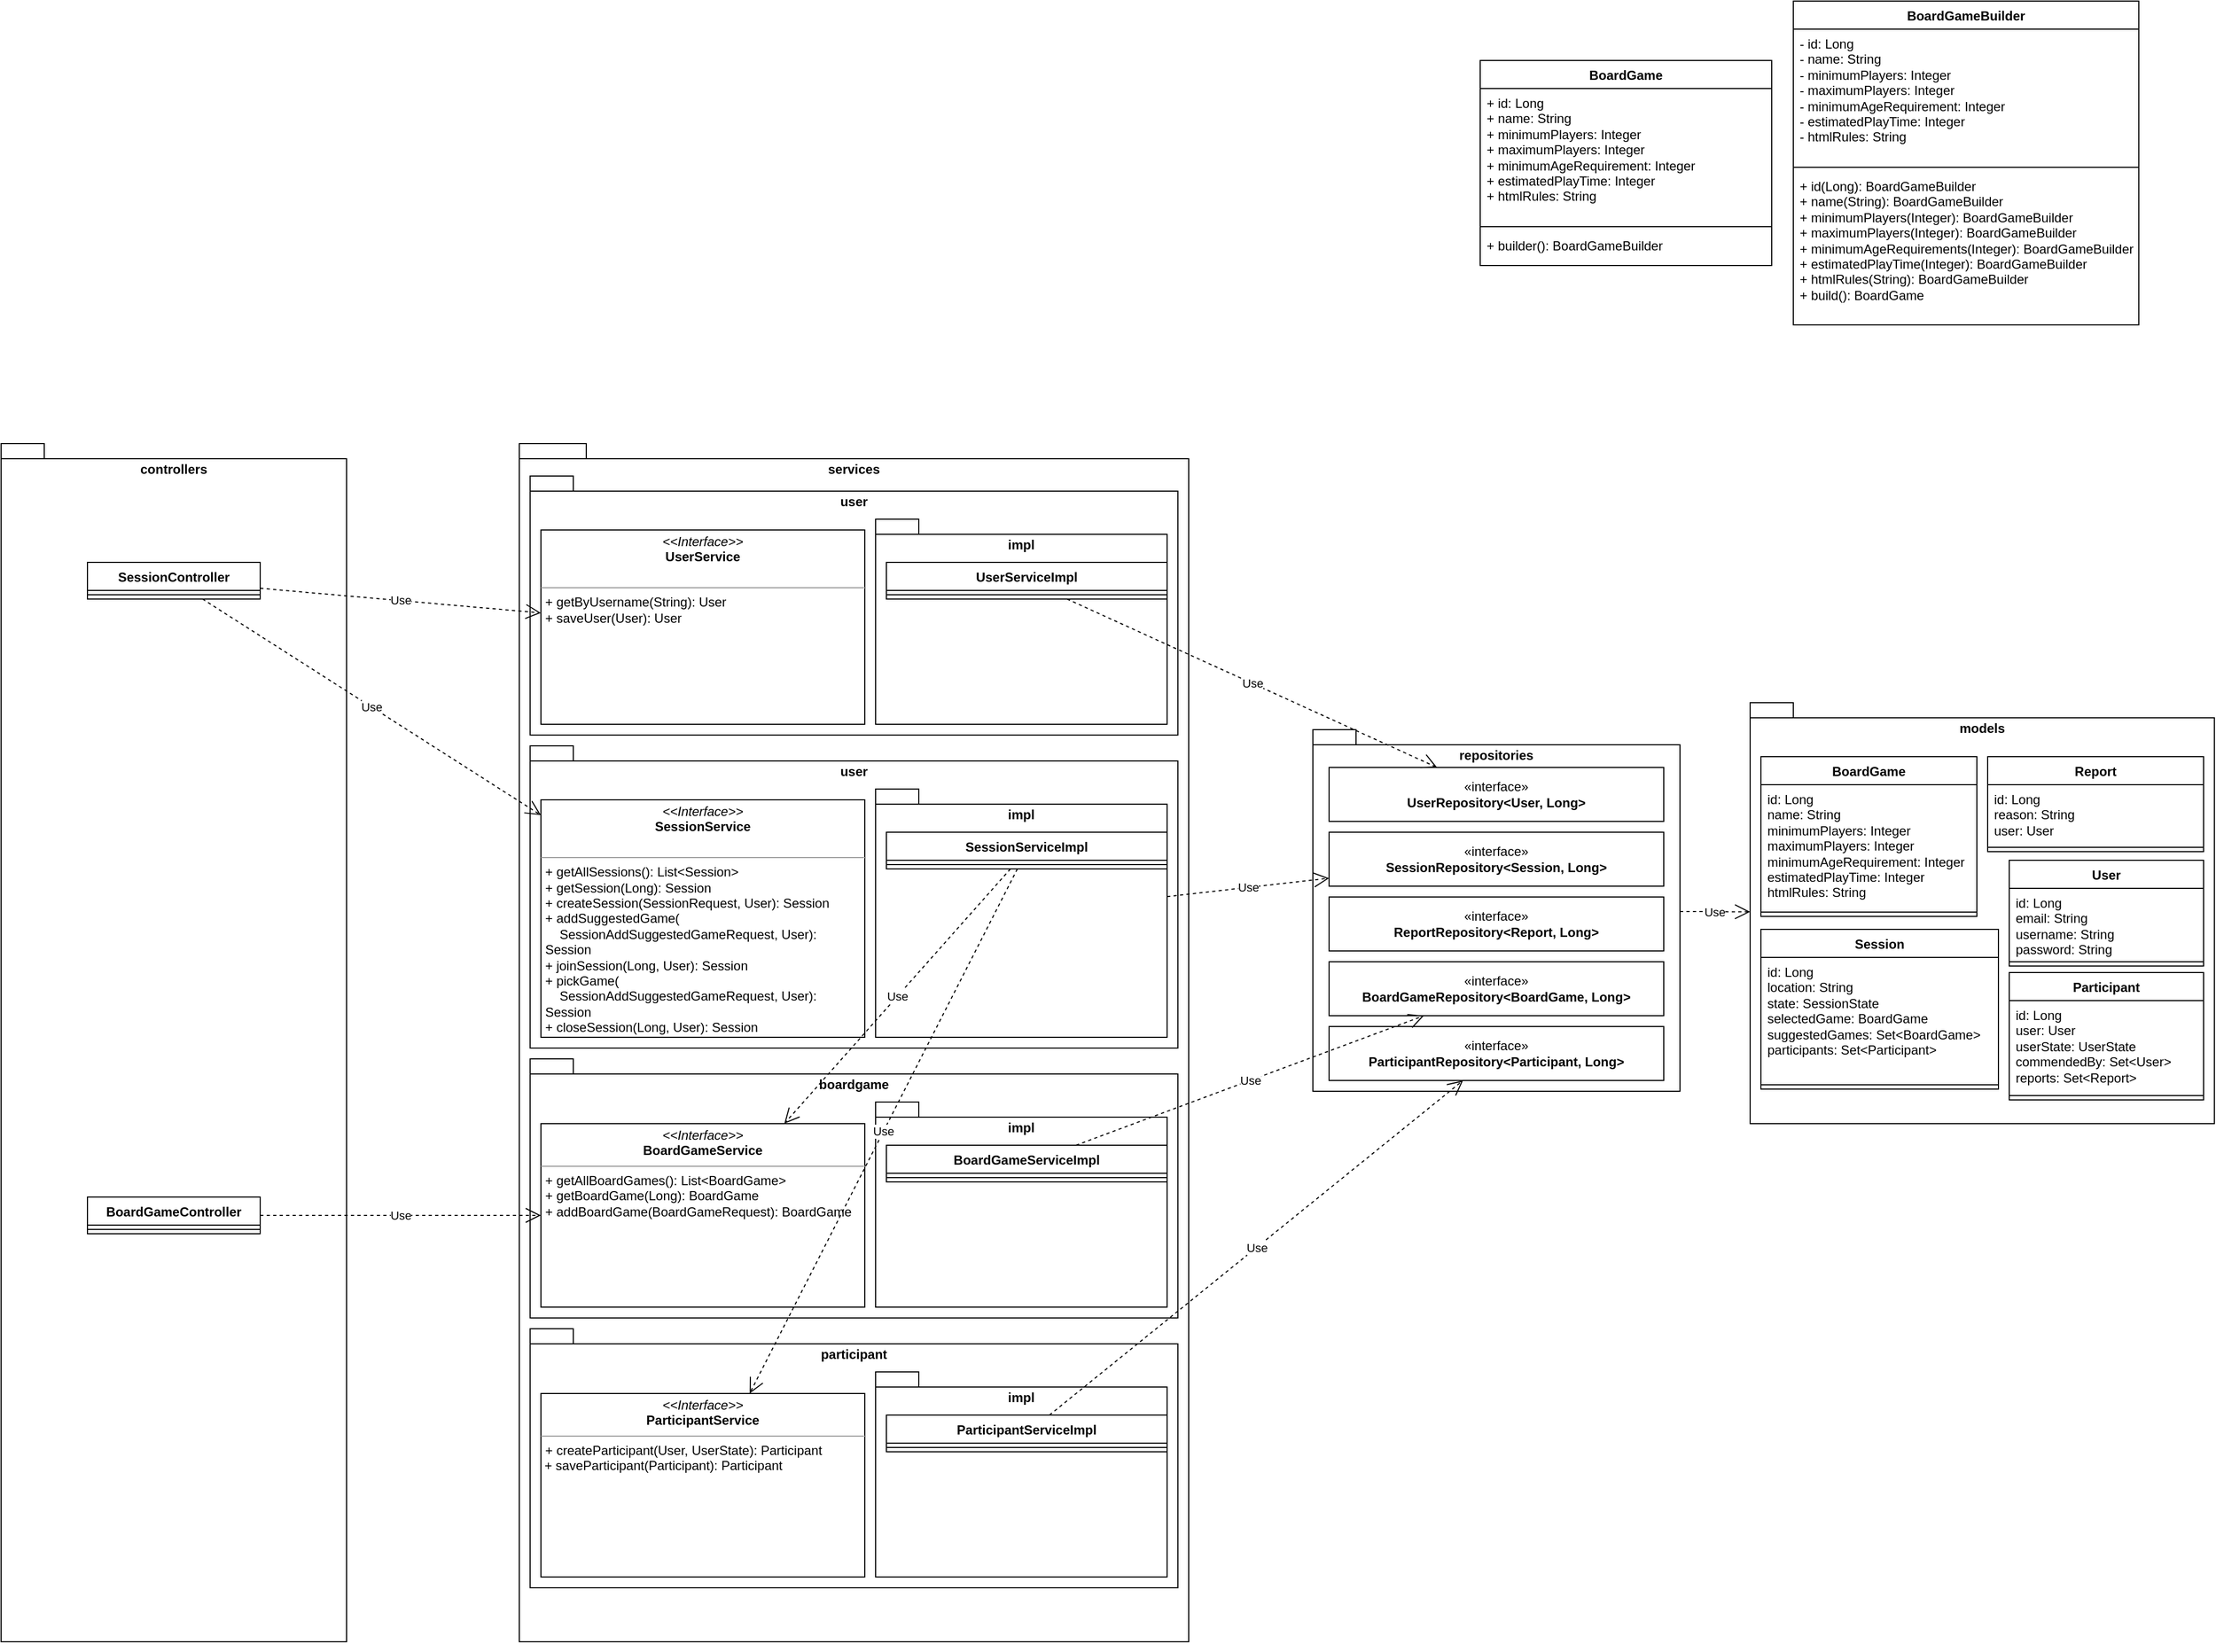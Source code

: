 <mxfile version="22.1.18" type="google">
  <diagram name="Page-1" id="wmEs5oHioH4SPNmMPCrg">
    <mxGraphModel grid="1" page="1" gridSize="10" guides="1" tooltips="1" connect="1" arrows="1" fold="1" pageScale="1" pageWidth="850" pageHeight="1100" math="0" shadow="0">
      <root>
        <mxCell id="0" />
        <mxCell id="1" parent="0" />
        <mxCell id="YdTNcCDTjjuWeTPVEUFv-1" value="controllers" style="shape=folder;fontStyle=1;spacingTop=10;tabWidth=40;tabHeight=14;tabPosition=left;html=1;whiteSpace=wrap;verticalAlign=top;" vertex="1" parent="1">
          <mxGeometry x="-960" y="310" width="320" height="1110" as="geometry" />
        </mxCell>
        <mxCell id="YdTNcCDTjjuWeTPVEUFv-2" value="models" style="shape=folder;fontStyle=1;spacingTop=10;tabWidth=40;tabHeight=14;tabPosition=left;html=1;whiteSpace=wrap;verticalAlign=top;" vertex="1" parent="1">
          <mxGeometry x="660" y="550" width="430" height="390" as="geometry" />
        </mxCell>
        <mxCell id="YdTNcCDTjjuWeTPVEUFv-3" value="services" style="shape=folder;fontStyle=1;spacingTop=10;tabWidth=40;tabHeight=14;tabPosition=left;html=1;whiteSpace=wrap;verticalAlign=top;" vertex="1" parent="1">
          <mxGeometry x="-480" y="310" width="620" height="1110" as="geometry" />
        </mxCell>
        <mxCell id="YdTNcCDTjjuWeTPVEUFv-4" value="repositories" style="shape=folder;fontStyle=1;spacingTop=10;tabWidth=40;tabHeight=14;tabPosition=left;html=1;whiteSpace=wrap;verticalAlign=top;" vertex="1" parent="1">
          <mxGeometry x="255" y="575" width="340" height="335" as="geometry" />
        </mxCell>
        <mxCell id="YdTNcCDTjjuWeTPVEUFv-5" value="BoardGame&lt;br&gt;" style="swimlane;fontStyle=1;align=center;verticalAlign=top;childLayout=stackLayout;horizontal=1;startSize=26;horizontalStack=0;resizeParent=1;resizeParentMax=0;resizeLast=0;collapsible=1;marginBottom=0;whiteSpace=wrap;html=1;" vertex="1" parent="1">
          <mxGeometry x="670" y="600" width="200" height="148" as="geometry" />
        </mxCell>
        <mxCell id="YdTNcCDTjjuWeTPVEUFv-6" value="id: Long&lt;br&gt;name: String&lt;br&gt;minimumPlayers: Integer&lt;br&gt;maximumPlayers: Integer&lt;br&gt;minimumAgeRequirement: Integer&lt;br&gt;estimatedPlayTime: Integer&lt;br&gt;htmlRules: String" style="text;strokeColor=none;fillColor=none;align=left;verticalAlign=top;spacingLeft=4;spacingRight=4;overflow=hidden;rotatable=0;points=[[0,0.5],[1,0.5]];portConstraint=eastwest;whiteSpace=wrap;html=1;" vertex="1" parent="YdTNcCDTjjuWeTPVEUFv-5">
          <mxGeometry y="26" width="200" height="114" as="geometry" />
        </mxCell>
        <mxCell id="YdTNcCDTjjuWeTPVEUFv-7" value="" style="line;strokeWidth=1;fillColor=none;align=left;verticalAlign=middle;spacingTop=-1;spacingLeft=3;spacingRight=3;rotatable=0;labelPosition=right;points=[];portConstraint=eastwest;strokeColor=inherit;" vertex="1" parent="YdTNcCDTjjuWeTPVEUFv-5">
          <mxGeometry y="140" width="200" height="8" as="geometry" />
        </mxCell>
        <mxCell id="YdTNcCDTjjuWeTPVEUFv-13" value="Participant" style="swimlane;fontStyle=1;align=center;verticalAlign=top;childLayout=stackLayout;horizontal=1;startSize=26;horizontalStack=0;resizeParent=1;resizeParentMax=0;resizeLast=0;collapsible=1;marginBottom=0;whiteSpace=wrap;html=1;" vertex="1" parent="1">
          <mxGeometry x="900" y="800" width="180" height="118" as="geometry" />
        </mxCell>
        <mxCell id="YdTNcCDTjjuWeTPVEUFv-14" value="id: Long&lt;br&gt;user: User&lt;br&gt;userState: UserState&lt;br&gt;commendedBy: Set&amp;lt;User&amp;gt;&lt;br&gt;reports: Set&amp;lt;Report&amp;gt;" style="text;strokeColor=none;fillColor=none;align=left;verticalAlign=top;spacingLeft=4;spacingRight=4;overflow=hidden;rotatable=0;points=[[0,0.5],[1,0.5]];portConstraint=eastwest;whiteSpace=wrap;html=1;" vertex="1" parent="YdTNcCDTjjuWeTPVEUFv-13">
          <mxGeometry y="26" width="180" height="84" as="geometry" />
        </mxCell>
        <mxCell id="YdTNcCDTjjuWeTPVEUFv-15" value="" style="line;strokeWidth=1;fillColor=none;align=left;verticalAlign=middle;spacingTop=-1;spacingLeft=3;spacingRight=3;rotatable=0;labelPosition=right;points=[];portConstraint=eastwest;strokeColor=inherit;" vertex="1" parent="YdTNcCDTjjuWeTPVEUFv-13">
          <mxGeometry y="110" width="180" height="8" as="geometry" />
        </mxCell>
        <mxCell id="YdTNcCDTjjuWeTPVEUFv-16" value="Report" style="swimlane;fontStyle=1;align=center;verticalAlign=top;childLayout=stackLayout;horizontal=1;startSize=26;horizontalStack=0;resizeParent=1;resizeParentMax=0;resizeLast=0;collapsible=1;marginBottom=0;whiteSpace=wrap;html=1;" vertex="1" parent="1">
          <mxGeometry x="880" y="600" width="200" height="88" as="geometry" />
        </mxCell>
        <mxCell id="YdTNcCDTjjuWeTPVEUFv-17" value="id: Long&lt;br&gt;reason: String&lt;br&gt;user: User" style="text;strokeColor=none;fillColor=none;align=left;verticalAlign=top;spacingLeft=4;spacingRight=4;overflow=hidden;rotatable=0;points=[[0,0.5],[1,0.5]];portConstraint=eastwest;whiteSpace=wrap;html=1;" vertex="1" parent="YdTNcCDTjjuWeTPVEUFv-16">
          <mxGeometry y="26" width="200" height="54" as="geometry" />
        </mxCell>
        <mxCell id="YdTNcCDTjjuWeTPVEUFv-18" value="" style="line;strokeWidth=1;fillColor=none;align=left;verticalAlign=middle;spacingTop=-1;spacingLeft=3;spacingRight=3;rotatable=0;labelPosition=right;points=[];portConstraint=eastwest;strokeColor=inherit;" vertex="1" parent="YdTNcCDTjjuWeTPVEUFv-16">
          <mxGeometry y="80" width="200" height="8" as="geometry" />
        </mxCell>
        <mxCell id="YdTNcCDTjjuWeTPVEUFv-19" value="Session" style="swimlane;fontStyle=1;align=center;verticalAlign=top;childLayout=stackLayout;horizontal=1;startSize=26;horizontalStack=0;resizeParent=1;resizeParentMax=0;resizeLast=0;collapsible=1;marginBottom=0;whiteSpace=wrap;html=1;" vertex="1" parent="1">
          <mxGeometry x="670" y="760" width="220" height="148" as="geometry" />
        </mxCell>
        <mxCell id="YdTNcCDTjjuWeTPVEUFv-20" value="id: Long&lt;br&gt;location: String&lt;br&gt;state: SessionState&lt;br&gt;selectedGame: BoardGame&lt;br&gt;suggestedGames: Set&amp;lt;BoardGame&amp;gt;&lt;br&gt;participants: Set&amp;lt;Participant&amp;gt;" style="text;strokeColor=none;fillColor=none;align=left;verticalAlign=top;spacingLeft=4;spacingRight=4;overflow=hidden;rotatable=0;points=[[0,0.5],[1,0.5]];portConstraint=eastwest;whiteSpace=wrap;html=1;" vertex="1" parent="YdTNcCDTjjuWeTPVEUFv-19">
          <mxGeometry y="26" width="220" height="114" as="geometry" />
        </mxCell>
        <mxCell id="YdTNcCDTjjuWeTPVEUFv-21" value="" style="line;strokeWidth=1;fillColor=none;align=left;verticalAlign=middle;spacingTop=-1;spacingLeft=3;spacingRight=3;rotatable=0;labelPosition=right;points=[];portConstraint=eastwest;strokeColor=inherit;" vertex="1" parent="YdTNcCDTjjuWeTPVEUFv-19">
          <mxGeometry y="140" width="220" height="8" as="geometry" />
        </mxCell>
        <mxCell id="YdTNcCDTjjuWeTPVEUFv-23" value="User" style="swimlane;fontStyle=1;align=center;verticalAlign=top;childLayout=stackLayout;horizontal=1;startSize=26;horizontalStack=0;resizeParent=1;resizeParentMax=0;resizeLast=0;collapsible=1;marginBottom=0;whiteSpace=wrap;html=1;" vertex="1" parent="1">
          <mxGeometry x="900" y="696" width="180" height="98" as="geometry" />
        </mxCell>
        <mxCell id="YdTNcCDTjjuWeTPVEUFv-24" value="id: Long&lt;br&gt;email: String&lt;br&gt;username: String&lt;br&gt;password: String" style="text;strokeColor=none;fillColor=none;align=left;verticalAlign=top;spacingLeft=4;spacingRight=4;overflow=hidden;rotatable=0;points=[[0,0.5],[1,0.5]];portConstraint=eastwest;whiteSpace=wrap;html=1;" vertex="1" parent="YdTNcCDTjjuWeTPVEUFv-23">
          <mxGeometry y="26" width="180" height="64" as="geometry" />
        </mxCell>
        <mxCell id="YdTNcCDTjjuWeTPVEUFv-25" value="" style="line;strokeWidth=1;fillColor=none;align=left;verticalAlign=middle;spacingTop=-1;spacingLeft=3;spacingRight=3;rotatable=0;labelPosition=right;points=[];portConstraint=eastwest;strokeColor=inherit;" vertex="1" parent="YdTNcCDTjjuWeTPVEUFv-23">
          <mxGeometry y="90" width="180" height="8" as="geometry" />
        </mxCell>
        <mxCell id="YdTNcCDTjjuWeTPVEUFv-26" value="Use" style="endArrow=open;endSize=12;dashed=1;html=1;rounded=0;" edge="1" parent="1" source="YdTNcCDTjjuWeTPVEUFv-4" target="YdTNcCDTjjuWeTPVEUFv-2">
          <mxGeometry width="160" relative="1" as="geometry">
            <mxPoint x="350" y="770" as="sourcePoint" />
            <mxPoint x="510" y="770" as="targetPoint" />
          </mxGeometry>
        </mxCell>
        <mxCell id="YdTNcCDTjjuWeTPVEUFv-27" value="«interface»&lt;br&gt;&lt;b&gt;BoardGameRepository&amp;lt;BoardGame, Long&amp;gt;&lt;/b&gt;" style="html=1;whiteSpace=wrap;" vertex="1" parent="1">
          <mxGeometry x="270" y="790" width="310" height="50" as="geometry" />
        </mxCell>
        <mxCell id="YdTNcCDTjjuWeTPVEUFv-28" value="«interface»&lt;br&gt;&lt;b&gt;ParticipantRepository&amp;lt;Participant, Long&amp;gt;&lt;/b&gt;" style="html=1;whiteSpace=wrap;" vertex="1" parent="1">
          <mxGeometry x="270" y="850" width="310" height="50" as="geometry" />
        </mxCell>
        <mxCell id="YdTNcCDTjjuWeTPVEUFv-29" value="«interface»&lt;br&gt;&lt;b&gt;ReportRepository&amp;lt;Report, Long&amp;gt;&lt;/b&gt;" style="html=1;whiteSpace=wrap;" vertex="1" parent="1">
          <mxGeometry x="270" y="730" width="310" height="50" as="geometry" />
        </mxCell>
        <mxCell id="YdTNcCDTjjuWeTPVEUFv-30" value="«interface»&lt;br&gt;&lt;b&gt;SessionRepository&amp;lt;Session, Long&amp;gt;&lt;/b&gt;" style="html=1;whiteSpace=wrap;" vertex="1" parent="1">
          <mxGeometry x="270" y="670" width="310" height="50" as="geometry" />
        </mxCell>
        <mxCell id="YdTNcCDTjjuWeTPVEUFv-31" value="«interface»&lt;br&gt;&lt;b&gt;UserRepository&amp;lt;User, Long&amp;gt;&lt;/b&gt;" style="html=1;whiteSpace=wrap;" vertex="1" parent="1">
          <mxGeometry x="270" y="610" width="310" height="50" as="geometry" />
        </mxCell>
        <mxCell id="YdTNcCDTjjuWeTPVEUFv-32" value="boardgame" style="shape=folder;fontStyle=1;spacingTop=10;tabWidth=40;tabHeight=14;tabPosition=left;html=1;whiteSpace=wrap;verticalAlign=top;" vertex="1" parent="1">
          <mxGeometry x="-470" y="880" width="600" height="240" as="geometry" />
        </mxCell>
        <mxCell id="YdTNcCDTjjuWeTPVEUFv-35" value="&lt;p style=&quot;margin:0px;margin-top:4px;text-align:center;&quot;&gt;&lt;i&gt;&amp;lt;&amp;lt;Interface&amp;gt;&amp;gt;&lt;/i&gt;&lt;br&gt;&lt;b&gt;BoardGameService&lt;/b&gt;&lt;/p&gt;&lt;hr size=&quot;1&quot;&gt;&lt;p style=&quot;margin:0px;margin-left:4px;&quot;&gt;&lt;/p&gt;&lt;p style=&quot;margin:0px;margin-left:4px;&quot;&gt;+ getAllBoardGames(): List&amp;lt;BoardGame&amp;gt;&lt;br&gt;+ getBoardGame(Long): BoardGame&lt;/p&gt;&lt;p style=&quot;margin:0px;margin-left:4px;&quot;&gt;&lt;span style=&quot;background-color: initial;&quot;&gt;+ addBoardGame(BoardGameRequest): BoardGame&lt;/span&gt;&lt;/p&gt;" style="verticalAlign=top;align=left;overflow=fill;fontSize=12;fontFamily=Helvetica;html=1;whiteSpace=wrap;" vertex="1" parent="1">
          <mxGeometry x="-460" y="940" width="300" height="170" as="geometry" />
        </mxCell>
        <mxCell id="YdTNcCDTjjuWeTPVEUFv-36" value="impl" style="shape=folder;fontStyle=1;spacingTop=10;tabWidth=40;tabHeight=14;tabPosition=left;html=1;whiteSpace=wrap;verticalAlign=top;" vertex="1" parent="1">
          <mxGeometry x="-150" y="920" width="270" height="190" as="geometry" />
        </mxCell>
        <mxCell id="YdTNcCDTjjuWeTPVEUFv-37" value="BoardGameServiceImpl" style="swimlane;fontStyle=1;align=center;verticalAlign=top;childLayout=stackLayout;horizontal=1;startSize=26;horizontalStack=0;resizeParent=1;resizeParentMax=0;resizeLast=0;collapsible=1;marginBottom=0;whiteSpace=wrap;html=1;" vertex="1" parent="1">
          <mxGeometry x="-140" y="960" width="260" height="34" as="geometry" />
        </mxCell>
        <mxCell id="YdTNcCDTjjuWeTPVEUFv-39" value="" style="line;strokeWidth=1;fillColor=none;align=left;verticalAlign=middle;spacingTop=-1;spacingLeft=3;spacingRight=3;rotatable=0;labelPosition=right;points=[];portConstraint=eastwest;strokeColor=inherit;" vertex="1" parent="YdTNcCDTjjuWeTPVEUFv-37">
          <mxGeometry y="26" width="260" height="8" as="geometry" />
        </mxCell>
        <mxCell id="YdTNcCDTjjuWeTPVEUFv-41" value="Use" style="endArrow=open;endSize=12;dashed=1;html=1;rounded=0;" edge="1" parent="1" source="YdTNcCDTjjuWeTPVEUFv-37" target="YdTNcCDTjjuWeTPVEUFv-27">
          <mxGeometry width="160" relative="1" as="geometry">
            <mxPoint x="10" y="630" as="sourcePoint" />
            <mxPoint x="170" y="630" as="targetPoint" />
          </mxGeometry>
        </mxCell>
        <mxCell id="YdTNcCDTjjuWeTPVEUFv-42" value="user" style="shape=folder;fontStyle=1;spacingTop=10;tabWidth=40;tabHeight=14;tabPosition=left;html=1;whiteSpace=wrap;verticalAlign=top;" vertex="1" parent="1">
          <mxGeometry x="-470" y="340" width="600" height="240" as="geometry" />
        </mxCell>
        <mxCell id="YdTNcCDTjjuWeTPVEUFv-43" value="&lt;p style=&quot;margin:0px;margin-top:4px;text-align:center;&quot;&gt;&lt;i&gt;&amp;lt;&amp;lt;Interface&amp;gt;&amp;gt;&lt;/i&gt;&lt;br&gt;&lt;b&gt;UserService&lt;/b&gt;&lt;/p&gt;&lt;br&gt;&lt;hr size=&quot;1&quot;&gt;&lt;p style=&quot;margin:0px;margin-left:4px;&quot;&gt;+ getByUsername(String): User&lt;br&gt;+ saveUser(User): User&lt;/p&gt;" style="verticalAlign=top;align=left;overflow=fill;fontSize=12;fontFamily=Helvetica;html=1;whiteSpace=wrap;" vertex="1" parent="1">
          <mxGeometry x="-460" y="390" width="300" height="180" as="geometry" />
        </mxCell>
        <mxCell id="YdTNcCDTjjuWeTPVEUFv-44" value="impl" style="shape=folder;fontStyle=1;spacingTop=10;tabWidth=40;tabHeight=14;tabPosition=left;html=1;whiteSpace=wrap;verticalAlign=top;" vertex="1" parent="1">
          <mxGeometry x="-150" y="380" width="270" height="190" as="geometry" />
        </mxCell>
        <mxCell id="YdTNcCDTjjuWeTPVEUFv-45" value="UserServiceImpl" style="swimlane;fontStyle=1;align=center;verticalAlign=top;childLayout=stackLayout;horizontal=1;startSize=26;horizontalStack=0;resizeParent=1;resizeParentMax=0;resizeLast=0;collapsible=1;marginBottom=0;whiteSpace=wrap;html=1;" vertex="1" parent="1">
          <mxGeometry x="-140" y="420" width="260" height="34" as="geometry" />
        </mxCell>
        <mxCell id="YdTNcCDTjjuWeTPVEUFv-46" value="" style="line;strokeWidth=1;fillColor=none;align=left;verticalAlign=middle;spacingTop=-1;spacingLeft=3;spacingRight=3;rotatable=0;labelPosition=right;points=[];portConstraint=eastwest;strokeColor=inherit;" vertex="1" parent="YdTNcCDTjjuWeTPVEUFv-45">
          <mxGeometry y="26" width="260" height="8" as="geometry" />
        </mxCell>
        <mxCell id="YdTNcCDTjjuWeTPVEUFv-47" value="Use" style="endArrow=open;endSize=12;dashed=1;html=1;rounded=0;" edge="1" parent="1" source="YdTNcCDTjjuWeTPVEUFv-45" target="YdTNcCDTjjuWeTPVEUFv-31">
          <mxGeometry width="160" relative="1" as="geometry">
            <mxPoint x="-240" y="670" as="sourcePoint" />
            <mxPoint x="-80" y="670" as="targetPoint" />
          </mxGeometry>
        </mxCell>
        <mxCell id="YdTNcCDTjjuWeTPVEUFv-48" value="user" style="shape=folder;fontStyle=1;spacingTop=10;tabWidth=40;tabHeight=14;tabPosition=left;html=1;whiteSpace=wrap;verticalAlign=top;" vertex="1" parent="1">
          <mxGeometry x="-470" y="590" width="600" height="280" as="geometry" />
        </mxCell>
        <mxCell id="YdTNcCDTjjuWeTPVEUFv-49" value="&lt;p style=&quot;margin:0px;margin-top:4px;text-align:center;&quot;&gt;&lt;i&gt;&amp;lt;&amp;lt;Interface&amp;gt;&amp;gt;&lt;/i&gt;&lt;br&gt;&lt;b&gt;SessionService&lt;/b&gt;&lt;/p&gt;&lt;br&gt;&lt;hr size=&quot;1&quot;&gt;&lt;p style=&quot;margin:0px;margin-left:4px;&quot;&gt;+ getAllSessions(): List&amp;lt;Session&amp;gt;&lt;br&gt;+ getSession(Long): Session&lt;/p&gt;&lt;p style=&quot;margin:0px;margin-left:4px;&quot;&gt;+&amp;nbsp;createSession(SessionRequest, User): Session&lt;/p&gt;&lt;p style=&quot;margin:0px;margin-left:4px;&quot;&gt;+&amp;nbsp;addSuggestedGame(&lt;/p&gt;&lt;p style=&quot;margin:0px;margin-left:4px;&quot;&gt;&lt;span style=&quot;&quot;&gt;&lt;span style=&quot;&quot;&gt;&amp;nbsp;&amp;nbsp;&amp;nbsp;&amp;nbsp;&lt;/span&gt;&lt;/span&gt;SessionAddSuggestedGameRequest, User): Session&lt;/p&gt;&lt;p style=&quot;margin:0px;margin-left:4px;&quot;&gt;+&amp;nbsp;joinSession(Long, User): Session&lt;/p&gt;&lt;p style=&quot;margin:0px;margin-left:4px;&quot;&gt;+ pickGame(&lt;/p&gt;&lt;p style=&quot;margin:0px;margin-left:4px;&quot;&gt;&amp;nbsp; &amp;nbsp; SessionAddSuggestedGameRequest, User): Session&lt;/p&gt;&lt;p style=&quot;margin:0px;margin-left:4px;&quot;&gt;+&amp;nbsp;closeSession(Long, User): Session&lt;/p&gt;" style="verticalAlign=top;align=left;overflow=fill;fontSize=12;fontFamily=Helvetica;html=1;whiteSpace=wrap;" vertex="1" parent="1">
          <mxGeometry x="-460" y="640" width="300" height="220" as="geometry" />
        </mxCell>
        <mxCell id="YdTNcCDTjjuWeTPVEUFv-50" value="impl" style="shape=folder;fontStyle=1;spacingTop=10;tabWidth=40;tabHeight=14;tabPosition=left;html=1;whiteSpace=wrap;verticalAlign=top;" vertex="1" parent="1">
          <mxGeometry x="-150" y="630" width="270" height="230" as="geometry" />
        </mxCell>
        <mxCell id="YdTNcCDTjjuWeTPVEUFv-51" value="SessionServiceImpl" style="swimlane;fontStyle=1;align=center;verticalAlign=top;childLayout=stackLayout;horizontal=1;startSize=26;horizontalStack=0;resizeParent=1;resizeParentMax=0;resizeLast=0;collapsible=1;marginBottom=0;whiteSpace=wrap;html=1;" vertex="1" parent="1">
          <mxGeometry x="-140" y="670" width="260" height="34" as="geometry" />
        </mxCell>
        <mxCell id="YdTNcCDTjjuWeTPVEUFv-52" value="" style="line;strokeWidth=1;fillColor=none;align=left;verticalAlign=middle;spacingTop=-1;spacingLeft=3;spacingRight=3;rotatable=0;labelPosition=right;points=[];portConstraint=eastwest;strokeColor=inherit;" vertex="1" parent="YdTNcCDTjjuWeTPVEUFv-51">
          <mxGeometry y="26" width="260" height="8" as="geometry" />
        </mxCell>
        <mxCell id="YdTNcCDTjjuWeTPVEUFv-53" value="Use" style="endArrow=open;endSize=12;dashed=1;html=1;rounded=0;" edge="1" parent="1" source="YdTNcCDTjjuWeTPVEUFv-50" target="YdTNcCDTjjuWeTPVEUFv-30">
          <mxGeometry width="160" relative="1" as="geometry">
            <mxPoint x="-140" y="860" as="sourcePoint" />
            <mxPoint x="20" y="860" as="targetPoint" />
          </mxGeometry>
        </mxCell>
        <mxCell id="YdTNcCDTjjuWeTPVEUFv-54" value="participant" style="shape=folder;fontStyle=1;spacingTop=10;tabWidth=40;tabHeight=14;tabPosition=left;html=1;whiteSpace=wrap;verticalAlign=top;" vertex="1" parent="1">
          <mxGeometry x="-470" y="1130" width="600" height="240" as="geometry" />
        </mxCell>
        <mxCell id="YdTNcCDTjjuWeTPVEUFv-55" value="&lt;p style=&quot;margin:0px;margin-top:4px;text-align:center;&quot;&gt;&lt;i&gt;&amp;lt;&amp;lt;Interface&amp;gt;&amp;gt;&lt;/i&gt;&lt;br&gt;&lt;b&gt;ParticipantService&lt;/b&gt;&lt;/p&gt;&lt;hr size=&quot;1&quot;&gt;&lt;p style=&quot;margin:0px;margin-left:4px;&quot;&gt;&lt;/p&gt;&lt;p style=&quot;margin:0px;margin-left:4px;&quot;&gt;+ createParticipant(User, UserState): Participant&lt;br&gt;&lt;/p&gt;&amp;nbsp;+ saveParticipant(Participant): Participant" style="verticalAlign=top;align=left;overflow=fill;fontSize=12;fontFamily=Helvetica;html=1;whiteSpace=wrap;" vertex="1" parent="1">
          <mxGeometry x="-460" y="1190" width="300" height="170" as="geometry" />
        </mxCell>
        <mxCell id="YdTNcCDTjjuWeTPVEUFv-56" value="impl" style="shape=folder;fontStyle=1;spacingTop=10;tabWidth=40;tabHeight=14;tabPosition=left;html=1;whiteSpace=wrap;verticalAlign=top;" vertex="1" parent="1">
          <mxGeometry x="-150" y="1170" width="270" height="190" as="geometry" />
        </mxCell>
        <mxCell id="YdTNcCDTjjuWeTPVEUFv-57" value="ParticipantServiceImpl" style="swimlane;fontStyle=1;align=center;verticalAlign=top;childLayout=stackLayout;horizontal=1;startSize=26;horizontalStack=0;resizeParent=1;resizeParentMax=0;resizeLast=0;collapsible=1;marginBottom=0;whiteSpace=wrap;html=1;" vertex="1" parent="1">
          <mxGeometry x="-140" y="1210" width="260" height="34" as="geometry" />
        </mxCell>
        <mxCell id="YdTNcCDTjjuWeTPVEUFv-58" value="" style="line;strokeWidth=1;fillColor=none;align=left;verticalAlign=middle;spacingTop=-1;spacingLeft=3;spacingRight=3;rotatable=0;labelPosition=right;points=[];portConstraint=eastwest;strokeColor=inherit;" vertex="1" parent="YdTNcCDTjjuWeTPVEUFv-57">
          <mxGeometry y="26" width="260" height="8" as="geometry" />
        </mxCell>
        <mxCell id="YdTNcCDTjjuWeTPVEUFv-59" value="Use" style="endArrow=open;endSize=12;dashed=1;html=1;rounded=0;" edge="1" parent="1" source="YdTNcCDTjjuWeTPVEUFv-57" target="YdTNcCDTjjuWeTPVEUFv-28">
          <mxGeometry width="160" relative="1" as="geometry">
            <mxPoint x="-140" y="1190" as="sourcePoint" />
            <mxPoint x="20" y="1190" as="targetPoint" />
          </mxGeometry>
        </mxCell>
        <mxCell id="YdTNcCDTjjuWeTPVEUFv-60" value="BoardGameController" style="swimlane;fontStyle=1;align=center;verticalAlign=top;childLayout=stackLayout;horizontal=1;startSize=26;horizontalStack=0;resizeParent=1;resizeParentMax=0;resizeLast=0;collapsible=1;marginBottom=0;whiteSpace=wrap;html=1;" vertex="1" parent="1">
          <mxGeometry x="-880" y="1008" width="160" height="34" as="geometry" />
        </mxCell>
        <mxCell id="YdTNcCDTjjuWeTPVEUFv-62" value="" style="line;strokeWidth=1;fillColor=none;align=left;verticalAlign=middle;spacingTop=-1;spacingLeft=3;spacingRight=3;rotatable=0;labelPosition=right;points=[];portConstraint=eastwest;strokeColor=inherit;" vertex="1" parent="YdTNcCDTjjuWeTPVEUFv-60">
          <mxGeometry y="26" width="160" height="8" as="geometry" />
        </mxCell>
        <mxCell id="YdTNcCDTjjuWeTPVEUFv-64" value="Use" style="endArrow=open;endSize=12;dashed=1;html=1;rounded=0;" edge="1" parent="1" source="YdTNcCDTjjuWeTPVEUFv-60" target="YdTNcCDTjjuWeTPVEUFv-35">
          <mxGeometry width="160" relative="1" as="geometry">
            <mxPoint x="-390" y="780" as="sourcePoint" />
            <mxPoint x="-230" y="780" as="targetPoint" />
          </mxGeometry>
        </mxCell>
        <mxCell id="YdTNcCDTjjuWeTPVEUFv-65" value="SessionController" style="swimlane;fontStyle=1;align=center;verticalAlign=top;childLayout=stackLayout;horizontal=1;startSize=26;horizontalStack=0;resizeParent=1;resizeParentMax=0;resizeLast=0;collapsible=1;marginBottom=0;whiteSpace=wrap;html=1;" vertex="1" parent="1">
          <mxGeometry x="-880" y="420" width="160" height="34" as="geometry" />
        </mxCell>
        <mxCell id="YdTNcCDTjjuWeTPVEUFv-66" value="" style="line;strokeWidth=1;fillColor=none;align=left;verticalAlign=middle;spacingTop=-1;spacingLeft=3;spacingRight=3;rotatable=0;labelPosition=right;points=[];portConstraint=eastwest;strokeColor=inherit;" vertex="1" parent="YdTNcCDTjjuWeTPVEUFv-65">
          <mxGeometry y="26" width="160" height="8" as="geometry" />
        </mxCell>
        <mxCell id="YdTNcCDTjjuWeTPVEUFv-67" value="Use" style="endArrow=open;endSize=12;dashed=1;html=1;rounded=0;" edge="1" parent="1" source="YdTNcCDTjjuWeTPVEUFv-65" target="YdTNcCDTjjuWeTPVEUFv-49">
          <mxGeometry width="160" relative="1" as="geometry">
            <mxPoint x="-710" y="1035" as="sourcePoint" />
            <mxPoint x="-450" y="1035" as="targetPoint" />
          </mxGeometry>
        </mxCell>
        <mxCell id="YdTNcCDTjjuWeTPVEUFv-68" value="Use" style="endArrow=open;endSize=12;dashed=1;html=1;rounded=0;" edge="1" parent="1" source="YdTNcCDTjjuWeTPVEUFv-65" target="YdTNcCDTjjuWeTPVEUFv-43">
          <mxGeometry width="160" relative="1" as="geometry">
            <mxPoint x="-700" y="1045" as="sourcePoint" />
            <mxPoint x="-440" y="1045" as="targetPoint" />
          </mxGeometry>
        </mxCell>
        <mxCell id="YdTNcCDTjjuWeTPVEUFv-69" value="Use" style="endArrow=open;endSize=12;dashed=1;html=1;rounded=0;" edge="1" parent="1" source="YdTNcCDTjjuWeTPVEUFv-51" target="YdTNcCDTjjuWeTPVEUFv-35">
          <mxGeometry width="160" relative="1" as="geometry">
            <mxPoint x="-690" y="1055" as="sourcePoint" />
            <mxPoint x="-430" y="1055" as="targetPoint" />
          </mxGeometry>
        </mxCell>
        <mxCell id="YdTNcCDTjjuWeTPVEUFv-70" value="Use" style="endArrow=open;endSize=12;dashed=1;html=1;rounded=0;" edge="1" parent="1" source="YdTNcCDTjjuWeTPVEUFv-51" target="YdTNcCDTjjuWeTPVEUFv-55">
          <mxGeometry width="160" relative="1" as="geometry">
            <mxPoint x="-680" y="1065" as="sourcePoint" />
            <mxPoint x="-420" y="1065" as="targetPoint" />
          </mxGeometry>
        </mxCell>
        <mxCell id="YdTNcCDTjjuWeTPVEUFv-71" style="edgeStyle=orthogonalEdgeStyle;rounded=0;orthogonalLoop=1;jettySize=auto;html=1;exitX=0.5;exitY=1;exitDx=0;exitDy=0;exitPerimeter=0;" edge="1" parent="1" source="YdTNcCDTjjuWeTPVEUFv-1" target="YdTNcCDTjjuWeTPVEUFv-1">
          <mxGeometry relative="1" as="geometry" />
        </mxCell>
        <mxCell id="YdTNcCDTjjuWeTPVEUFv-73" value="BoardGame" style="swimlane;fontStyle=1;align=center;verticalAlign=top;childLayout=stackLayout;horizontal=1;startSize=26;horizontalStack=0;resizeParent=1;resizeParentMax=0;resizeLast=0;collapsible=1;marginBottom=0;whiteSpace=wrap;html=1;" vertex="1" parent="1">
          <mxGeometry x="410" y="-45" width="270" height="190" as="geometry" />
        </mxCell>
        <mxCell id="YdTNcCDTjjuWeTPVEUFv-74" value="+ id: Long&lt;br style=&quot;border-color: var(--border-color);&quot;&gt;+ name: String&lt;br style=&quot;border-color: var(--border-color);&quot;&gt;+ minimumPlayers: Integer&lt;br style=&quot;border-color: var(--border-color);&quot;&gt;+ maximumPlayers: Integer&lt;br style=&quot;border-color: var(--border-color);&quot;&gt;+ minimumAgeRequirement: Integer&lt;br style=&quot;border-color: var(--border-color);&quot;&gt;+ estimatedPlayTime: Integer&lt;br style=&quot;border-color: var(--border-color);&quot;&gt;+ htmlRules: String" style="text;strokeColor=none;fillColor=none;align=left;verticalAlign=top;spacingLeft=4;spacingRight=4;overflow=hidden;rotatable=0;points=[[0,0.5],[1,0.5]];portConstraint=eastwest;whiteSpace=wrap;html=1;" vertex="1" parent="YdTNcCDTjjuWeTPVEUFv-73">
          <mxGeometry y="26" width="270" height="124" as="geometry" />
        </mxCell>
        <mxCell id="YdTNcCDTjjuWeTPVEUFv-75" value="" style="line;strokeWidth=1;fillColor=none;align=left;verticalAlign=middle;spacingTop=-1;spacingLeft=3;spacingRight=3;rotatable=0;labelPosition=right;points=[];portConstraint=eastwest;strokeColor=inherit;" vertex="1" parent="YdTNcCDTjjuWeTPVEUFv-73">
          <mxGeometry y="150" width="270" height="8" as="geometry" />
        </mxCell>
        <mxCell id="YdTNcCDTjjuWeTPVEUFv-76" value="+ builder(): BoardGameBuilder" style="text;strokeColor=none;fillColor=none;align=left;verticalAlign=top;spacingLeft=4;spacingRight=4;overflow=hidden;rotatable=0;points=[[0,0.5],[1,0.5]];portConstraint=eastwest;whiteSpace=wrap;html=1;" vertex="1" parent="YdTNcCDTjjuWeTPVEUFv-73">
          <mxGeometry y="158" width="270" height="32" as="geometry" />
        </mxCell>
        <mxCell id="YdTNcCDTjjuWeTPVEUFv-77" value="BoardGameBuilder" style="swimlane;fontStyle=1;align=center;verticalAlign=top;childLayout=stackLayout;horizontal=1;startSize=26;horizontalStack=0;resizeParent=1;resizeParentMax=0;resizeLast=0;collapsible=1;marginBottom=0;whiteSpace=wrap;html=1;" vertex="1" parent="1">
          <mxGeometry x="700" y="-100" width="320" height="300" as="geometry" />
        </mxCell>
        <mxCell id="YdTNcCDTjjuWeTPVEUFv-78" value="- id: Long&lt;br style=&quot;border-color: var(--border-color);&quot;&gt;- name: String&lt;br style=&quot;border-color: var(--border-color);&quot;&gt;- minimumPlayers: Integer&lt;br style=&quot;border-color: var(--border-color);&quot;&gt;- maximumPlayers: Integer&lt;br style=&quot;border-color: var(--border-color);&quot;&gt;- minimumAgeRequirement: Integer&lt;br style=&quot;border-color: var(--border-color);&quot;&gt;- estimatedPlayTime: Integer&lt;br style=&quot;border-color: var(--border-color);&quot;&gt;- htmlRules: String" style="text;strokeColor=none;fillColor=none;align=left;verticalAlign=top;spacingLeft=4;spacingRight=4;overflow=hidden;rotatable=0;points=[[0,0.5],[1,0.5]];portConstraint=eastwest;whiteSpace=wrap;html=1;" vertex="1" parent="YdTNcCDTjjuWeTPVEUFv-77">
          <mxGeometry y="26" width="320" height="124" as="geometry" />
        </mxCell>
        <mxCell id="YdTNcCDTjjuWeTPVEUFv-79" value="" style="line;strokeWidth=1;fillColor=none;align=left;verticalAlign=middle;spacingTop=-1;spacingLeft=3;spacingRight=3;rotatable=0;labelPosition=right;points=[];portConstraint=eastwest;strokeColor=inherit;" vertex="1" parent="YdTNcCDTjjuWeTPVEUFv-77">
          <mxGeometry y="150" width="320" height="8" as="geometry" />
        </mxCell>
        <mxCell id="YdTNcCDTjjuWeTPVEUFv-80" value="+ id(Long): BoardGameBuilder&lt;br&gt;+ name(String): BoardGameBuilder&lt;br&gt;+ minimumPlayers(Integer): BoardGameBuilder&lt;br&gt;+ maximumPlayers(Integer): BoardGameBuilder&lt;br&gt;+ minimumAgeRequirements(Integer): BoardGameBuilder&lt;br&gt;+ estimatedPlayTime(Integer): BoardGameBuilder&lt;br&gt;+ htmlRules(String): BoardGameBuilder&lt;br&gt;+ build(): BoardGame" style="text;strokeColor=none;fillColor=none;align=left;verticalAlign=top;spacingLeft=4;spacingRight=4;overflow=hidden;rotatable=0;points=[[0,0.5],[1,0.5]];portConstraint=eastwest;whiteSpace=wrap;html=1;" vertex="1" parent="YdTNcCDTjjuWeTPVEUFv-77">
          <mxGeometry y="158" width="320" height="142" as="geometry" />
        </mxCell>
      </root>
    </mxGraphModel>
  </diagram>
</mxfile>
